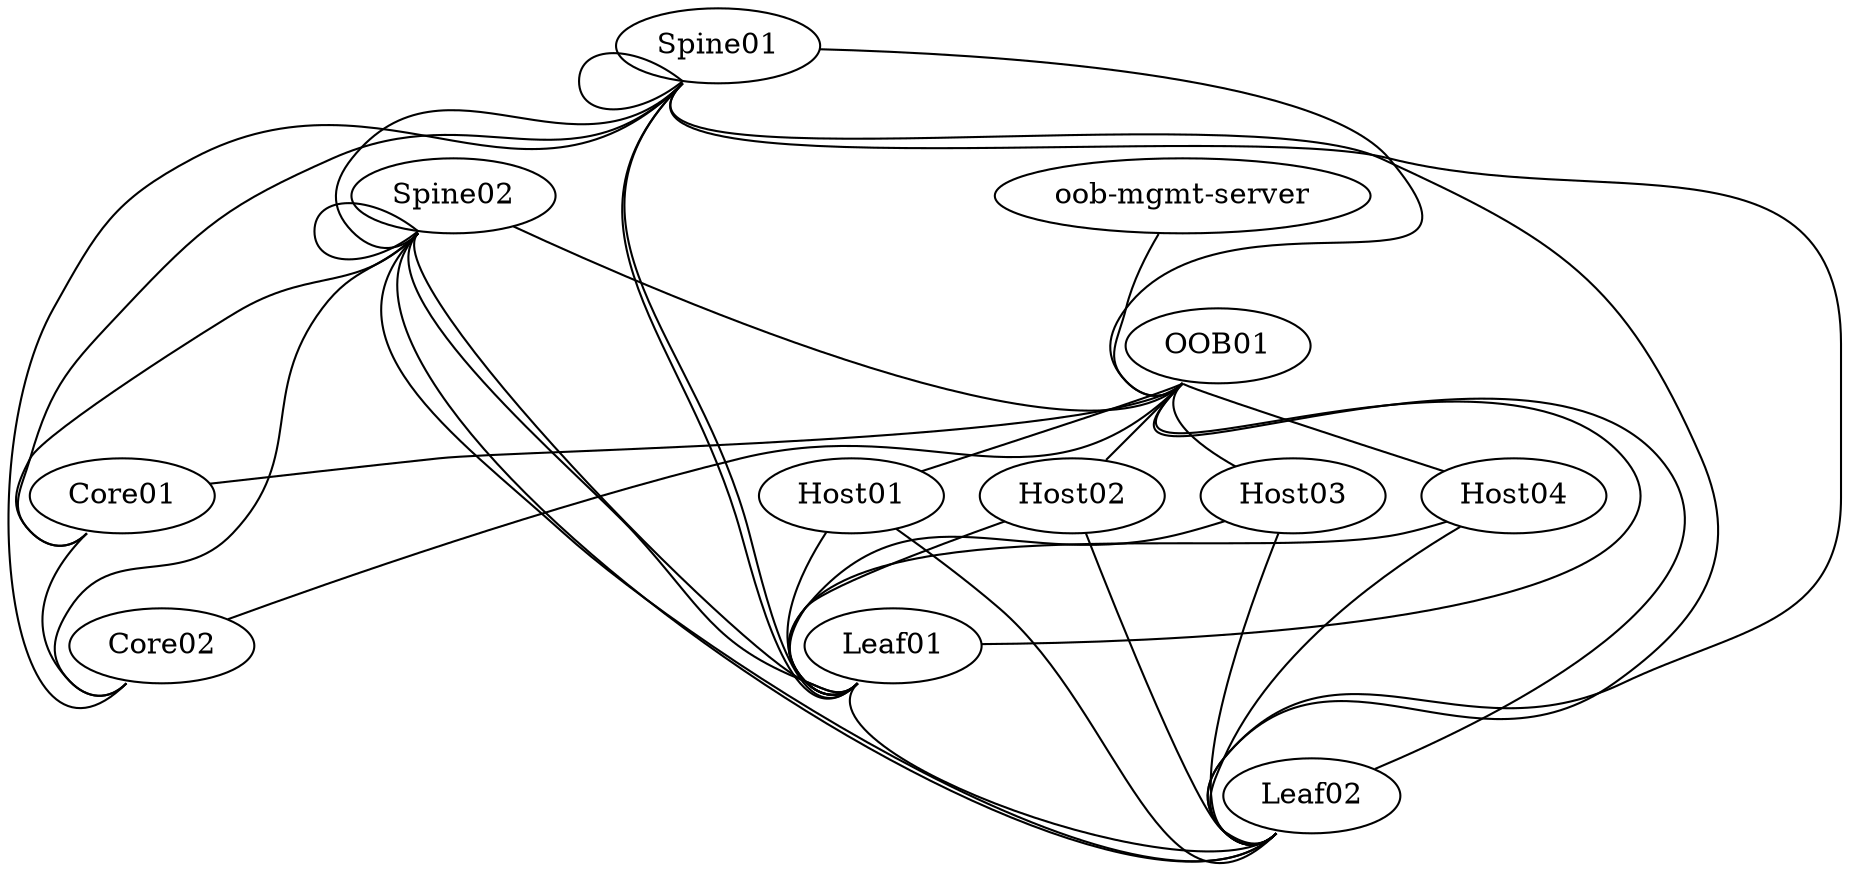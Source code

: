 graph dc1 {

 "Core01" [function="core" os="CumulusCommunity/cumulus-vx" memory="300" config="./helper_scripts/extra_switch_config.sh"]
 "Core02" [function="core" os="CumulusCommunity/cumulus-vx" memory="300" config="./helper_scripts/extra_switch_config.sh"]

 "Spine01" [function="spine" os="CumulusCommunity/cumulus-vx" memory="300" config="./helper_scripts/extra_switch_config.sh"]
 "Spine02" [function="spine" os="CumulusCommunity/cumulus-vx" memory="300" config="./helper_scripts/extra_switch_config.sh"]

 "Leaf01" [function="leaf" os="CumulusCommunity/cumulus-vx" memory="300" config="./helper_scripts/extra_switch_config.sh"]
 "Leaf02" [function="leaf" os="CumulusCommunity/cumulus-vx" memory="300" config="./helper_scripts/extra_switch_config.sh"]


 "Host01" [function="host" os="CumulusCommunity/cumulus-vx" memory="300" config="./helper_scripts/extra_host_config.sh"]
 "Host02" [function="host" os="CumulusCommunity/cumulus-vx" memory="300" config="./helper_scripts/extra_host_config.sh"]
 "Host03" [function="host" os="CumulusCommunity/cumulus-vx" memory="300" config="./helper_scripts/extra_host_config.sh"]
 "Host04" [function="host" os="CumulusCommunity/cumulus-vx" memory="300" config="./helper_scripts/extra_host_config.sh"]

 "OOB01" [function="oob" os="CumulusCommunity/cumulus-vx" memory="300" config="./helper_scripts/OOB_Switch_Config.sh"]
 "oob-mgmt-server" [function="oob-server" os="boxcutter/ubuntu1404" memory="400" ubuntu=True config="./helper_scripts/OOB_Mgmt_Config.sh"]

   "Core01":"swp1" -- "Core02":"swp1"

   "Spine01":"swp20" -- "Core01":"swp11"
   "Spine01":"swp21" -- "Core02":"swp11"
   "Spine02":"swp20" -- "Core01":"swp12"
   "Spine02":"swp21" -- "Core02":"swp12"

   "Spine01":"swp1" -- "Spine02":"swp1"
   "Spine01":"swp3" -- "Spine01":"swp4"
   "Spine02":"swp3" -- "Spine02":"swp4"

   "Spine01":"eth0" -- "OOB01":"swp1"
   "Spine02":"eth0" -- "OOB01":"swp2"

   "Leaf01":"swp43" -- "Spine01":"swp32s0"
   "Leaf01":"swp44" -- "Spine01":"swp32s1"
   "Leaf01":"swp45" -- "Spine02":"swp32s0"
   "Leaf01":"swp46" -- "Spine02":"swp32s1"

   "Leaf02":"swp43" -- "Spine01":"swp32s2"
   "Leaf02":"swp44" -- "Spine01":"swp32s3"
   "Leaf02":"swp45" -- "Spine02":"swp32s2"
   "Leaf02":"swp46" -- "Spine02":"swp32s3"

   "Leaf01":"swp48" -- "Leaf02":"swp48"

   "Leaf01":"eth0" -- "OOB01":"swp3"
   "Leaf02":"eth0" -- "OOB01":"swp4"

   "Host01":"eth0" -- "Leaf01":"swp1"
   "Host01":"eth1" -- "Leaf02":"swp1"

   "Host02":"eth0" -- "Leaf01":"swp5"
   "Host02":"eth1" -- "Leaf02":"swp5"

   "Host03":"eth0" -- "Leaf01":"swp9"
   "Host03":"eth1" -- "Leaf02":"swp9"

   "Host04":"eth0" -- "Leaf01":"swp13"
   "Host04":"eth1" -- "Leaf02":"swp13"
   
   "oob-mgmt-server":"eth1" -- "OOB01":"swp24"
   "OOB01":"swp6" -- "Core01":"eth0"
   "OOB01":"swp7" -- "Core02":"eth0"
   "OOB01":"swp8" -- "Host01":"eth4"
   "OOB01":"swp9" -- "Host02":"eth4"
   "OOB01":"swp10" -- "Host03":"eth4"
   "OOB01":"swp11" -- "Host04":"eth4"
   
}

